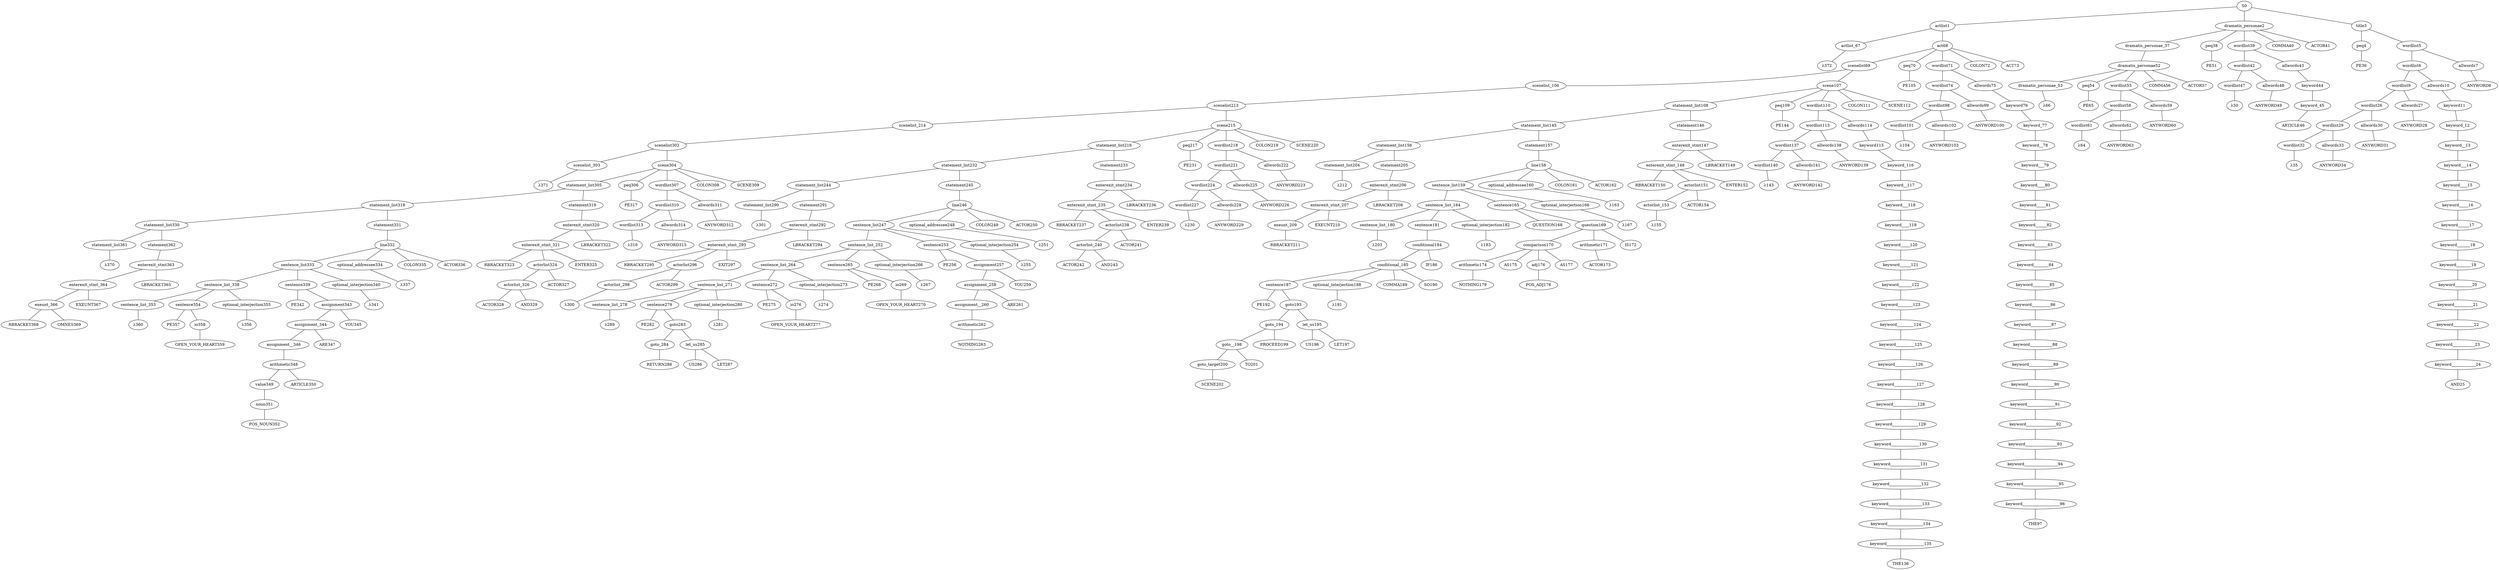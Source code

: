 strict graph {
	S0 -- actlist1
	S0 -- dramatis_personae2
	S0 -- title3

	title3 -- peq4
	title3 -- wordlist5

	wordlist5 -- wordlist6
	wordlist5 -- allwords7

	allwords7 -- ANYWORD8


	wordlist6 -- wordlist9
	wordlist6 -- allwords10

	allwords10 -- keyword11

	keyword11 -- keyword_12

	keyword_12 -- keyword__13

	keyword__13 -- keyword___14

	keyword___14 -- keyword____15

	keyword____15 -- keyword_____16

	keyword_____16 -- keyword______17

	keyword______17 -- keyword_______18

	keyword_______18 -- keyword________19

	keyword________19 -- keyword_________20

	keyword_________20 -- keyword__________21

	keyword__________21 -- keyword___________22

	keyword___________22 -- keyword____________23

	keyword____________23 -- keyword_____________24

	keyword_____________24 -- AND25


	wordlist9 -- wordlist26
	wordlist9 -- allwords27

	allwords27 -- ANYWORD28


	wordlist26 -- wordlist29
	wordlist26 -- allwords30

	allwords30 -- ANYWORD31


	wordlist29 -- wordlist32
	wordlist29 -- allwords33

	allwords33 -- ANYWORD34


	wordlist32 -- λ35

	peq4 -- PE36


	dramatis_personae2 -- dramatis_personae_37
	dramatis_personae2 -- peq38
	dramatis_personae2 -- wordlist39
	dramatis_personae2 -- COMMA40
	dramatis_personae2 -- ACTOR41



	wordlist39 -- wordlist42
	wordlist39 -- allwords43

	allwords43 -- keyword44

	keyword44 -- keyword_45

	keyword_45 -- ARTICLE46


	wordlist42 -- wordlist47
	wordlist42 -- allwords48

	allwords48 -- ANYWORD49


	wordlist47 -- λ50

	peq38 -- PE51


	dramatis_personae_37 -- dramatis_personae52

	dramatis_personae52 -- dramatis_personae_53
	dramatis_personae52 -- peq54
	dramatis_personae52 -- wordlist55
	dramatis_personae52 -- COMMA56
	dramatis_personae52 -- ACTOR57



	wordlist55 -- wordlist58
	wordlist55 -- allwords59

	allwords59 -- ANYWORD60


	wordlist58 -- wordlist61
	wordlist58 -- allwords62

	allwords62 -- ANYWORD63


	wordlist61 -- λ64

	peq54 -- PE65


	dramatis_personae_53 -- λ66

	actlist1 -- actlist_67
	actlist1 -- act68

	act68 -- scenelist69
	act68 -- peq70
	act68 -- wordlist71
	act68 -- COLON72
	act68 -- ACT73



	wordlist71 -- wordlist74
	wordlist71 -- allwords75

	allwords75 -- keyword76

	keyword76 -- keyword_77

	keyword_77 -- keyword__78

	keyword__78 -- keyword___79

	keyword___79 -- keyword____80

	keyword____80 -- keyword_____81

	keyword_____81 -- keyword______82

	keyword______82 -- keyword_______83

	keyword_______83 -- keyword________84

	keyword________84 -- keyword_________85

	keyword_________85 -- keyword__________86

	keyword__________86 -- keyword___________87

	keyword___________87 -- keyword____________88

	keyword____________88 -- keyword_____________89

	keyword_____________89 -- keyword______________90

	keyword______________90 -- keyword_______________91

	keyword_______________91 -- keyword________________92

	keyword________________92 -- keyword_________________93

	keyword_________________93 -- keyword__________________94

	keyword__________________94 -- keyword___________________95

	keyword___________________95 -- keyword____________________96

	keyword____________________96 -- THE97


	wordlist74 -- wordlist98
	wordlist74 -- allwords99

	allwords99 -- ANYWORD100


	wordlist98 -- wordlist101
	wordlist98 -- allwords102

	allwords102 -- ANYWORD103


	wordlist101 -- λ104

	peq70 -- PE105


	scenelist69 -- scenelist_106
	scenelist69 -- scene107

	scene107 -- statement_list108
	scene107 -- peq109
	scene107 -- wordlist110
	scene107 -- COLON111
	scene107 -- SCENE112



	wordlist110 -- wordlist113
	wordlist110 -- allwords114

	allwords114 -- keyword115

	keyword115 -- keyword_116

	keyword_116 -- keyword__117

	keyword__117 -- keyword___118

	keyword___118 -- keyword____119

	keyword____119 -- keyword_____120

	keyword_____120 -- keyword______121

	keyword______121 -- keyword_______122

	keyword_______122 -- keyword________123

	keyword________123 -- keyword_________124

	keyword_________124 -- keyword__________125

	keyword__________125 -- keyword___________126

	keyword___________126 -- keyword____________127

	keyword____________127 -- keyword_____________128

	keyword_____________128 -- keyword______________129

	keyword______________129 -- keyword_______________130

	keyword_______________130 -- keyword________________131

	keyword________________131 -- keyword_________________132

	keyword_________________132 -- keyword__________________133

	keyword__________________133 -- keyword___________________134

	keyword___________________134 -- keyword____________________135

	keyword____________________135 -- THE136


	wordlist113 -- wordlist137
	wordlist113 -- allwords138

	allwords138 -- ANYWORD139


	wordlist137 -- wordlist140
	wordlist137 -- allwords141

	allwords141 -- ANYWORD142


	wordlist140 -- λ143

	peq109 -- PE144


	statement_list108 -- statement_list145
	statement_list108 -- statement146

	statement146 -- enterexit_stmt147

	enterexit_stmt147 -- enterexit_stmt_148
	enterexit_stmt147 -- LBRACKET149


	enterexit_stmt_148 -- RBRACKET150
	enterexit_stmt_148 -- actorlist151
	enterexit_stmt_148 -- ENTER152


	actorlist151 -- actorlist_153
	actorlist151 -- ACTOR154


	actorlist_153 -- λ155


	statement_list145 -- statement_list156
	statement_list145 -- statement157

	statement157 -- line158

	line158 -- sentence_list159
	line158 -- optional_addressee160
	line158 -- COLON161
	line158 -- ACTOR162



	optional_addressee160 -- λ163

	sentence_list159 -- sentence_list_164
	sentence_list159 -- sentence165
	sentence_list159 -- optional_interjection166

	optional_interjection166 -- λ167

	sentence165 -- QUESTION168
	sentence165 -- question169

	question169 -- comparison170
	question169 -- arithmetic171
	question169 -- IS172


	arithmetic171 -- ACTOR173


	comparison170 -- arithmetic174
	comparison170 -- AS175
	comparison170 -- adj176
	comparison170 -- AS177


	adj176 -- POS_ADJ178



	arithmetic174 -- NOTHING179



	sentence_list_164 -- sentence_list_180
	sentence_list_164 -- sentence181
	sentence_list_164 -- optional_interjection182

	optional_interjection182 -- λ183

	sentence181 -- conditional184

	conditional184 -- conditional_185
	conditional184 -- IF186


	conditional_185 -- sentence187
	conditional_185 -- optional_interjection188
	conditional_185 -- COMMA189
	conditional_185 -- SO190



	optional_interjection188 -- λ191

	sentence187 -- PE192
	sentence187 -- goto193

	goto193 -- goto_194
	goto193 -- let_us195

	let_us195 -- US196
	let_us195 -- LET197



	goto_194 -- goto__198
	goto_194 -- PROCEED199


	goto__198 -- goto_target200
	goto__198 -- TO201


	goto_target200 -- SCENE202



	sentence_list_180 -- λ203

	statement_list156 -- statement_list204
	statement_list156 -- statement205

	statement205 -- enterexit_stmt206

	enterexit_stmt206 -- enterexit_stmt_207
	enterexit_stmt206 -- LBRACKET208


	enterexit_stmt_207 -- exeunt_209
	enterexit_stmt_207 -- EXEUNT210


	exeunt_209 -- RBRACKET211


	statement_list204 -- λ212

	scenelist_106 -- scenelist213

	scenelist213 -- scenelist_214
	scenelist213 -- scene215

	scene215 -- statement_list216
	scene215 -- peq217
	scene215 -- wordlist218
	scene215 -- COLON219
	scene215 -- SCENE220



	wordlist218 -- wordlist221
	wordlist218 -- allwords222

	allwords222 -- ANYWORD223


	wordlist221 -- wordlist224
	wordlist221 -- allwords225

	allwords225 -- ANYWORD226


	wordlist224 -- wordlist227
	wordlist224 -- allwords228

	allwords228 -- ANYWORD229


	wordlist227 -- λ230

	peq217 -- PE231


	statement_list216 -- statement_list232
	statement_list216 -- statement233

	statement233 -- enterexit_stmt234

	enterexit_stmt234 -- enterexit_stmt_235
	enterexit_stmt234 -- LBRACKET236


	enterexit_stmt_235 -- RBRACKET237
	enterexit_stmt_235 -- actorlist238
	enterexit_stmt_235 -- ENTER239


	actorlist238 -- actorlist_240
	actorlist238 -- ACTOR241


	actorlist_240 -- ACTOR242
	actorlist_240 -- AND243




	statement_list232 -- statement_list244
	statement_list232 -- statement245

	statement245 -- line246

	line246 -- sentence_list247
	line246 -- optional_addressee248
	line246 -- COLON249
	line246 -- ACTOR250



	optional_addressee248 -- λ251

	sentence_list247 -- sentence_list_252
	sentence_list247 -- sentence253
	sentence_list247 -- optional_interjection254

	optional_interjection254 -- λ255

	sentence253 -- PE256
	sentence253 -- assignment257

	assignment257 -- assignment_258
	assignment257 -- YOU259


	assignment_258 -- assignment__260
	assignment_258 -- ARE261


	assignment__260 -- arithmetic262

	arithmetic262 -- NOTHING263



	sentence_list_252 -- sentence_list_264
	sentence_list_252 -- sentence265
	sentence_list_252 -- optional_interjection266

	optional_interjection266 -- λ267

	sentence265 -- PE268
	sentence265 -- io269

	io269 -- OPEN_YOUR_HEART270



	sentence_list_264 -- sentence_list_271
	sentence_list_264 -- sentence272
	sentence_list_264 -- optional_interjection273

	optional_interjection273 -- λ274

	sentence272 -- PE275
	sentence272 -- io276

	io276 -- OPEN_YOUR_HEART277



	sentence_list_271 -- sentence_list_278
	sentence_list_271 -- sentence279
	sentence_list_271 -- optional_interjection280

	optional_interjection280 -- λ281

	sentence279 -- PE282
	sentence279 -- goto283

	goto283 -- goto_284
	goto283 -- let_us285

	let_us285 -- US286
	let_us285 -- LET287



	goto_284 -- RETURN288



	sentence_list_278 -- λ289

	statement_list244 -- statement_list290
	statement_list244 -- statement291

	statement291 -- enterexit_stmt292

	enterexit_stmt292 -- enterexit_stmt_293
	enterexit_stmt292 -- LBRACKET294


	enterexit_stmt_293 -- RBRACKET295
	enterexit_stmt_293 -- actorlist296
	enterexit_stmt_293 -- EXIT297


	actorlist296 -- actorlist_298
	actorlist296 -- ACTOR299


	actorlist_298 -- λ300


	statement_list290 -- λ301

	scenelist_214 -- scenelist302

	scenelist302 -- scenelist_303
	scenelist302 -- scene304

	scene304 -- statement_list305
	scene304 -- peq306
	scene304 -- wordlist307
	scene304 -- COLON308
	scene304 -- SCENE309



	wordlist307 -- wordlist310
	wordlist307 -- allwords311

	allwords311 -- ANYWORD312


	wordlist310 -- wordlist313
	wordlist310 -- allwords314

	allwords314 -- ANYWORD315


	wordlist313 -- λ316

	peq306 -- PE317


	statement_list305 -- statement_list318
	statement_list305 -- statement319

	statement319 -- enterexit_stmt320

	enterexit_stmt320 -- enterexit_stmt_321
	enterexit_stmt320 -- LBRACKET322


	enterexit_stmt_321 -- RBRACKET323
	enterexit_stmt_321 -- actorlist324
	enterexit_stmt_321 -- ENTER325


	actorlist324 -- actorlist_326
	actorlist324 -- ACTOR327


	actorlist_326 -- ACTOR328
	actorlist_326 -- AND329




	statement_list318 -- statement_list330
	statement_list318 -- statement331

	statement331 -- line332

	line332 -- sentence_list333
	line332 -- optional_addressee334
	line332 -- COLON335
	line332 -- ACTOR336



	optional_addressee334 -- λ337

	sentence_list333 -- sentence_list_338
	sentence_list333 -- sentence339
	sentence_list333 -- optional_interjection340

	optional_interjection340 -- λ341

	sentence339 -- PE342
	sentence339 -- assignment343

	assignment343 -- assignment_344
	assignment343 -- YOU345


	assignment_344 -- assignment__346
	assignment_344 -- ARE347


	assignment__346 -- arithmetic348

	arithmetic348 -- value349
	arithmetic348 -- ARTICLE350


	value349 -- noun351

	noun351 -- POS_NOUN352



	sentence_list_338 -- sentence_list_353
	sentence_list_338 -- sentence354
	sentence_list_338 -- optional_interjection355

	optional_interjection355 -- λ356

	sentence354 -- PE357
	sentence354 -- io358

	io358 -- OPEN_YOUR_HEART359



	sentence_list_353 -- λ360

	statement_list330 -- statement_list361
	statement_list330 -- statement362

	statement362 -- enterexit_stmt363

	enterexit_stmt363 -- enterexit_stmt_364
	enterexit_stmt363 -- LBRACKET365


	enterexit_stmt_364 -- exeunt_366
	enterexit_stmt_364 -- EXEUNT367


	exeunt_366 -- RBRACKET368
	exeunt_366 -- OMNES369



	statement_list361 -- λ370

	scenelist_303 -- λ371

	actlist_67 -- λ372


}